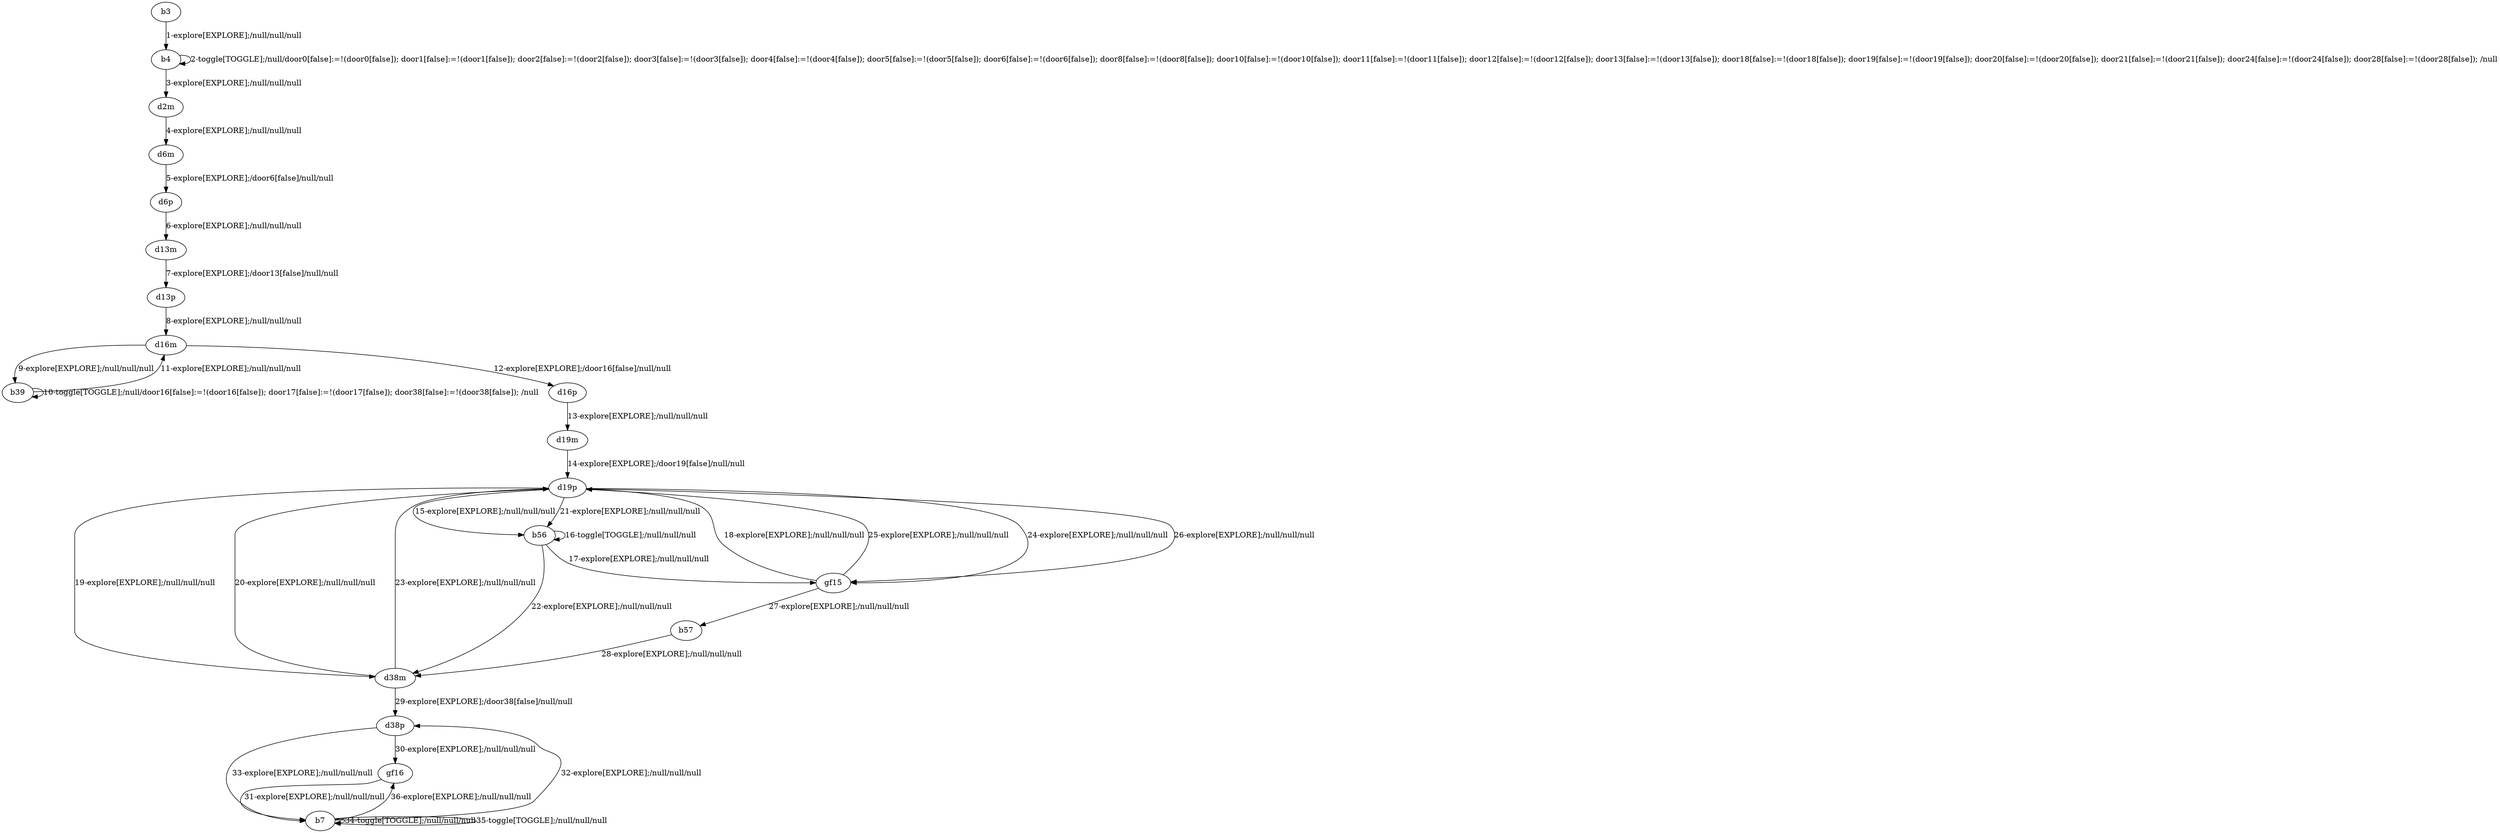 # Total number of goals covered by this test: 1
# b7 --> gf16

digraph g {
"b3" -> "b4" [label = "1-explore[EXPLORE];/null/null/null"];
"b4" -> "b4" [label = "2-toggle[TOGGLE];/null/door0[false]:=!(door0[false]); door1[false]:=!(door1[false]); door2[false]:=!(door2[false]); door3[false]:=!(door3[false]); door4[false]:=!(door4[false]); door5[false]:=!(door5[false]); door6[false]:=!(door6[false]); door8[false]:=!(door8[false]); door10[false]:=!(door10[false]); door11[false]:=!(door11[false]); door12[false]:=!(door12[false]); door13[false]:=!(door13[false]); door18[false]:=!(door18[false]); door19[false]:=!(door19[false]); door20[false]:=!(door20[false]); door21[false]:=!(door21[false]); door24[false]:=!(door24[false]); door28[false]:=!(door28[false]); /null"];
"b4" -> "d2m" [label = "3-explore[EXPLORE];/null/null/null"];
"d2m" -> "d6m" [label = "4-explore[EXPLORE];/null/null/null"];
"d6m" -> "d6p" [label = "5-explore[EXPLORE];/door6[false]/null/null"];
"d6p" -> "d13m" [label = "6-explore[EXPLORE];/null/null/null"];
"d13m" -> "d13p" [label = "7-explore[EXPLORE];/door13[false]/null/null"];
"d13p" -> "d16m" [label = "8-explore[EXPLORE];/null/null/null"];
"d16m" -> "b39" [label = "9-explore[EXPLORE];/null/null/null"];
"b39" -> "b39" [label = "10-toggle[TOGGLE];/null/door16[false]:=!(door16[false]); door17[false]:=!(door17[false]); door38[false]:=!(door38[false]); /null"];
"b39" -> "d16m" [label = "11-explore[EXPLORE];/null/null/null"];
"d16m" -> "d16p" [label = "12-explore[EXPLORE];/door16[false]/null/null"];
"d16p" -> "d19m" [label = "13-explore[EXPLORE];/null/null/null"];
"d19m" -> "d19p" [label = "14-explore[EXPLORE];/door19[false]/null/null"];
"d19p" -> "b56" [label = "15-explore[EXPLORE];/null/null/null"];
"b56" -> "b56" [label = "16-toggle[TOGGLE];/null/null/null"];
"b56" -> "gf15" [label = "17-explore[EXPLORE];/null/null/null"];
"gf15" -> "d19p" [label = "18-explore[EXPLORE];/null/null/null"];
"d19p" -> "d38m" [label = "19-explore[EXPLORE];/null/null/null"];
"d38m" -> "d19p" [label = "20-explore[EXPLORE];/null/null/null"];
"d19p" -> "b56" [label = "21-explore[EXPLORE];/null/null/null"];
"b56" -> "d38m" [label = "22-explore[EXPLORE];/null/null/null"];
"d38m" -> "d19p" [label = "23-explore[EXPLORE];/null/null/null"];
"d19p" -> "gf15" [label = "24-explore[EXPLORE];/null/null/null"];
"gf15" -> "d19p" [label = "25-explore[EXPLORE];/null/null/null"];
"d19p" -> "gf15" [label = "26-explore[EXPLORE];/null/null/null"];
"gf15" -> "b57" [label = "27-explore[EXPLORE];/null/null/null"];
"b57" -> "d38m" [label = "28-explore[EXPLORE];/null/null/null"];
"d38m" -> "d38p" [label = "29-explore[EXPLORE];/door38[false]/null/null"];
"d38p" -> "gf16" [label = "30-explore[EXPLORE];/null/null/null"];
"gf16" -> "b7" [label = "31-explore[EXPLORE];/null/null/null"];
"b7" -> "d38p" [label = "32-explore[EXPLORE];/null/null/null"];
"d38p" -> "b7" [label = "33-explore[EXPLORE];/null/null/null"];
"b7" -> "b7" [label = "34-toggle[TOGGLE];/null/null/null"];
"b7" -> "b7" [label = "35-toggle[TOGGLE];/null/null/null"];
"b7" -> "gf16" [label = "36-explore[EXPLORE];/null/null/null"];
}